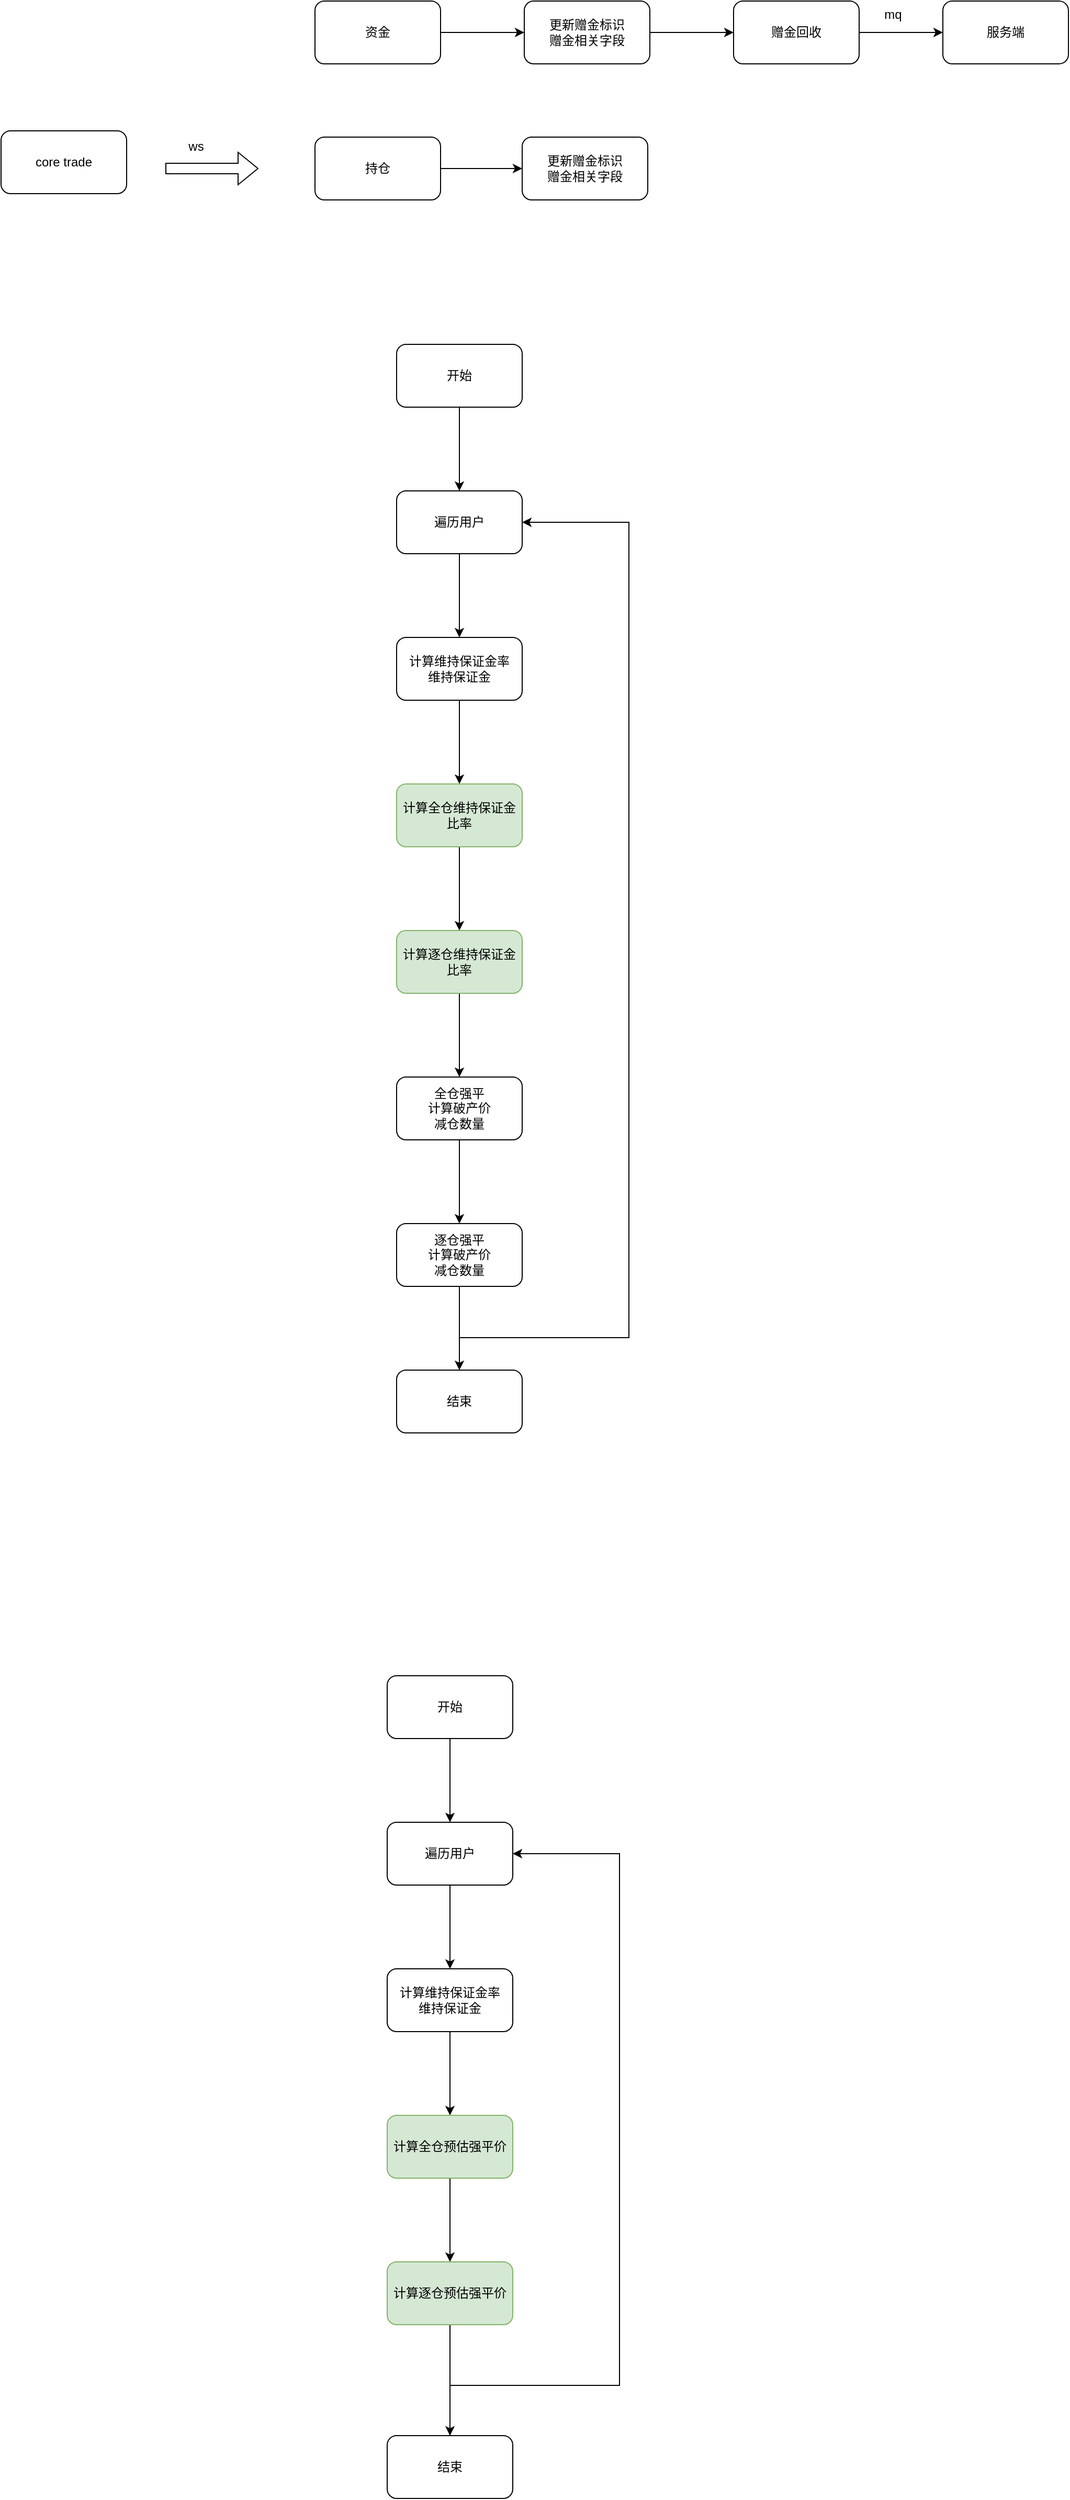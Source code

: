<mxfile version="27.1.6" pages="3">
  <diagram name="赠金爆仓" id="q0zsVlJ_2p4NblxJbRTx">
    <mxGraphModel dx="1261" dy="804" grid="0" gridSize="10" guides="1" tooltips="1" connect="1" arrows="1" fold="1" page="1" pageScale="1" pageWidth="9000" pageHeight="9020" math="0" shadow="0">
      <root>
        <mxCell id="0" />
        <mxCell id="1" parent="0" />
        <mxCell id="gNaUzq_bj4_H-Rj8xfL8-14" value="core trade" style="rounded=1;whiteSpace=wrap;html=1;" vertex="1" parent="1">
          <mxGeometry x="331" y="199" width="120" height="60" as="geometry" />
        </mxCell>
        <mxCell id="gNaUzq_bj4_H-Rj8xfL8-20" value="" style="edgeStyle=orthogonalEdgeStyle;rounded=0;orthogonalLoop=1;jettySize=auto;html=1;" edge="1" parent="1" source="gNaUzq_bj4_H-Rj8xfL8-15" target="gNaUzq_bj4_H-Rj8xfL8-19">
          <mxGeometry relative="1" as="geometry" />
        </mxCell>
        <mxCell id="gNaUzq_bj4_H-Rj8xfL8-15" value="资金" style="rounded=1;whiteSpace=wrap;html=1;" vertex="1" parent="1">
          <mxGeometry x="631" y="75" width="120" height="60" as="geometry" />
        </mxCell>
        <mxCell id="gNaUzq_bj4_H-Rj8xfL8-16" value="" style="shape=flexArrow;endArrow=classic;html=1;rounded=0;" edge="1" parent="1">
          <mxGeometry width="50" height="50" relative="1" as="geometry">
            <mxPoint x="488" y="235" as="sourcePoint" />
            <mxPoint x="577" y="235" as="targetPoint" />
          </mxGeometry>
        </mxCell>
        <mxCell id="gNaUzq_bj4_H-Rj8xfL8-17" value="ws" style="text;html=1;align=center;verticalAlign=middle;resizable=0;points=[];autosize=1;strokeColor=none;fillColor=none;" vertex="1" parent="1">
          <mxGeometry x="500" y="201" width="33" height="26" as="geometry" />
        </mxCell>
        <mxCell id="gNaUzq_bj4_H-Rj8xfL8-22" style="edgeStyle=orthogonalEdgeStyle;rounded=0;orthogonalLoop=1;jettySize=auto;html=1;entryX=0;entryY=0.5;entryDx=0;entryDy=0;" edge="1" parent="1" source="gNaUzq_bj4_H-Rj8xfL8-18" target="gNaUzq_bj4_H-Rj8xfL8-21">
          <mxGeometry relative="1" as="geometry" />
        </mxCell>
        <mxCell id="gNaUzq_bj4_H-Rj8xfL8-18" value="持仓" style="rounded=1;whiteSpace=wrap;html=1;" vertex="1" parent="1">
          <mxGeometry x="631" y="205" width="120" height="60" as="geometry" />
        </mxCell>
        <mxCell id="gNaUzq_bj4_H-Rj8xfL8-24" value="" style="edgeStyle=orthogonalEdgeStyle;rounded=0;orthogonalLoop=1;jettySize=auto;html=1;" edge="1" parent="1" source="gNaUzq_bj4_H-Rj8xfL8-19" target="gNaUzq_bj4_H-Rj8xfL8-23">
          <mxGeometry relative="1" as="geometry" />
        </mxCell>
        <mxCell id="gNaUzq_bj4_H-Rj8xfL8-19" value="更新赠金标识&lt;div&gt;赠金相关字段&lt;/div&gt;" style="whiteSpace=wrap;html=1;rounded=1;" vertex="1" parent="1">
          <mxGeometry x="831" y="75" width="120" height="60" as="geometry" />
        </mxCell>
        <mxCell id="gNaUzq_bj4_H-Rj8xfL8-21" value="更新赠金标识&lt;div&gt;赠金相关字段&lt;/div&gt;" style="whiteSpace=wrap;html=1;rounded=1;" vertex="1" parent="1">
          <mxGeometry x="829" y="205" width="120" height="60" as="geometry" />
        </mxCell>
        <mxCell id="gNaUzq_bj4_H-Rj8xfL8-26" value="" style="edgeStyle=orthogonalEdgeStyle;rounded=0;orthogonalLoop=1;jettySize=auto;html=1;" edge="1" parent="1" source="gNaUzq_bj4_H-Rj8xfL8-23" target="gNaUzq_bj4_H-Rj8xfL8-25">
          <mxGeometry relative="1" as="geometry" />
        </mxCell>
        <mxCell id="gNaUzq_bj4_H-Rj8xfL8-23" value="赠金回收" style="whiteSpace=wrap;html=1;rounded=1;" vertex="1" parent="1">
          <mxGeometry x="1031" y="75" width="120" height="60" as="geometry" />
        </mxCell>
        <mxCell id="gNaUzq_bj4_H-Rj8xfL8-25" value="服务端" style="whiteSpace=wrap;html=1;rounded=1;" vertex="1" parent="1">
          <mxGeometry x="1231" y="75" width="120" height="60" as="geometry" />
        </mxCell>
        <mxCell id="gNaUzq_bj4_H-Rj8xfL8-27" value="mq" style="text;html=1;align=center;verticalAlign=middle;resizable=0;points=[];autosize=1;strokeColor=none;fillColor=none;" vertex="1" parent="1">
          <mxGeometry x="1165" y="75" width="35" height="26" as="geometry" />
        </mxCell>
        <mxCell id="gNaUzq_bj4_H-Rj8xfL8-30" value="" style="edgeStyle=orthogonalEdgeStyle;rounded=0;orthogonalLoop=1;jettySize=auto;html=1;" edge="1" parent="1" source="gNaUzq_bj4_H-Rj8xfL8-28" target="gNaUzq_bj4_H-Rj8xfL8-29">
          <mxGeometry relative="1" as="geometry" />
        </mxCell>
        <mxCell id="gNaUzq_bj4_H-Rj8xfL8-28" value="开始" style="rounded=1;whiteSpace=wrap;html=1;" vertex="1" parent="1">
          <mxGeometry x="709" y="403" width="120" height="60" as="geometry" />
        </mxCell>
        <mxCell id="gNaUzq_bj4_H-Rj8xfL8-32" value="" style="edgeStyle=orthogonalEdgeStyle;rounded=0;orthogonalLoop=1;jettySize=auto;html=1;" edge="1" parent="1" source="gNaUzq_bj4_H-Rj8xfL8-29" target="gNaUzq_bj4_H-Rj8xfL8-31">
          <mxGeometry relative="1" as="geometry" />
        </mxCell>
        <mxCell id="gNaUzq_bj4_H-Rj8xfL8-29" value="遍历用户" style="whiteSpace=wrap;html=1;rounded=1;" vertex="1" parent="1">
          <mxGeometry x="709" y="543" width="120" height="60" as="geometry" />
        </mxCell>
        <mxCell id="gNaUzq_bj4_H-Rj8xfL8-34" value="" style="edgeStyle=orthogonalEdgeStyle;rounded=0;orthogonalLoop=1;jettySize=auto;html=1;" edge="1" parent="1" source="gNaUzq_bj4_H-Rj8xfL8-31" target="gNaUzq_bj4_H-Rj8xfL8-33">
          <mxGeometry relative="1" as="geometry" />
        </mxCell>
        <mxCell id="gNaUzq_bj4_H-Rj8xfL8-31" value="计算维持保证金率&lt;div&gt;维持保证金&lt;/div&gt;" style="whiteSpace=wrap;html=1;rounded=1;" vertex="1" parent="1">
          <mxGeometry x="709" y="683" width="120" height="60" as="geometry" />
        </mxCell>
        <mxCell id="gNaUzq_bj4_H-Rj8xfL8-36" value="" style="edgeStyle=orthogonalEdgeStyle;rounded=0;orthogonalLoop=1;jettySize=auto;html=1;" edge="1" parent="1" source="gNaUzq_bj4_H-Rj8xfL8-33" target="gNaUzq_bj4_H-Rj8xfL8-35">
          <mxGeometry relative="1" as="geometry" />
        </mxCell>
        <mxCell id="gNaUzq_bj4_H-Rj8xfL8-33" value="计算全仓维持保证金比率" style="whiteSpace=wrap;html=1;rounded=1;fillColor=#d5e8d4;strokeColor=#82b366;" vertex="1" parent="1">
          <mxGeometry x="709" y="823" width="120" height="60" as="geometry" />
        </mxCell>
        <mxCell id="gNaUzq_bj4_H-Rj8xfL8-38" value="" style="edgeStyle=orthogonalEdgeStyle;rounded=0;orthogonalLoop=1;jettySize=auto;html=1;" edge="1" parent="1" source="gNaUzq_bj4_H-Rj8xfL8-35" target="gNaUzq_bj4_H-Rj8xfL8-37">
          <mxGeometry relative="1" as="geometry" />
        </mxCell>
        <mxCell id="gNaUzq_bj4_H-Rj8xfL8-35" value="计算逐仓维持保证金比率" style="whiteSpace=wrap;html=1;rounded=1;fillColor=#d5e8d4;strokeColor=#82b366;" vertex="1" parent="1">
          <mxGeometry x="709" y="963" width="120" height="60" as="geometry" />
        </mxCell>
        <mxCell id="gNaUzq_bj4_H-Rj8xfL8-40" value="" style="edgeStyle=orthogonalEdgeStyle;rounded=0;orthogonalLoop=1;jettySize=auto;html=1;" edge="1" parent="1" source="gNaUzq_bj4_H-Rj8xfL8-37" target="gNaUzq_bj4_H-Rj8xfL8-39">
          <mxGeometry relative="1" as="geometry" />
        </mxCell>
        <mxCell id="gNaUzq_bj4_H-Rj8xfL8-37" value="全仓强平&lt;div&gt;计算破产价&lt;/div&gt;&lt;div&gt;减仓数量&lt;/div&gt;" style="whiteSpace=wrap;html=1;rounded=1;" vertex="1" parent="1">
          <mxGeometry x="709" y="1103" width="120" height="60" as="geometry" />
        </mxCell>
        <mxCell id="gNaUzq_bj4_H-Rj8xfL8-42" value="" style="edgeStyle=orthogonalEdgeStyle;rounded=0;orthogonalLoop=1;jettySize=auto;html=1;" edge="1" parent="1" source="gNaUzq_bj4_H-Rj8xfL8-39" target="gNaUzq_bj4_H-Rj8xfL8-41">
          <mxGeometry relative="1" as="geometry" />
        </mxCell>
        <mxCell id="gNaUzq_bj4_H-Rj8xfL8-43" style="edgeStyle=orthogonalEdgeStyle;rounded=0;orthogonalLoop=1;jettySize=auto;html=1;entryX=1;entryY=0.5;entryDx=0;entryDy=0;" edge="1" parent="1" target="gNaUzq_bj4_H-Rj8xfL8-29">
          <mxGeometry relative="1" as="geometry">
            <mxPoint x="769" y="1352" as="sourcePoint" />
            <Array as="points">
              <mxPoint x="931" y="1352" />
              <mxPoint x="931" y="573" />
            </Array>
          </mxGeometry>
        </mxCell>
        <mxCell id="gNaUzq_bj4_H-Rj8xfL8-39" value="逐仓强平&lt;div&gt;计算破产价&lt;/div&gt;&lt;div&gt;减仓数量&lt;/div&gt;" style="whiteSpace=wrap;html=1;rounded=1;" vertex="1" parent="1">
          <mxGeometry x="709" y="1243" width="120" height="60" as="geometry" />
        </mxCell>
        <mxCell id="gNaUzq_bj4_H-Rj8xfL8-41" value="结束" style="whiteSpace=wrap;html=1;rounded=1;" vertex="1" parent="1">
          <mxGeometry x="709" y="1383" width="120" height="60" as="geometry" />
        </mxCell>
        <mxCell id="gNaUzq_bj4_H-Rj8xfL8-45" value="" style="edgeStyle=orthogonalEdgeStyle;rounded=0;orthogonalLoop=1;jettySize=auto;html=1;" edge="1" parent="1" source="gNaUzq_bj4_H-Rj8xfL8-46" target="gNaUzq_bj4_H-Rj8xfL8-48">
          <mxGeometry relative="1" as="geometry" />
        </mxCell>
        <mxCell id="gNaUzq_bj4_H-Rj8xfL8-46" value="开始" style="rounded=1;whiteSpace=wrap;html=1;" vertex="1" parent="1">
          <mxGeometry x="700" y="1675" width="120" height="60" as="geometry" />
        </mxCell>
        <mxCell id="gNaUzq_bj4_H-Rj8xfL8-47" value="" style="edgeStyle=orthogonalEdgeStyle;rounded=0;orthogonalLoop=1;jettySize=auto;html=1;" edge="1" parent="1" source="gNaUzq_bj4_H-Rj8xfL8-48" target="gNaUzq_bj4_H-Rj8xfL8-50">
          <mxGeometry relative="1" as="geometry" />
        </mxCell>
        <mxCell id="gNaUzq_bj4_H-Rj8xfL8-48" value="遍历用户" style="whiteSpace=wrap;html=1;rounded=1;" vertex="1" parent="1">
          <mxGeometry x="700" y="1815" width="120" height="60" as="geometry" />
        </mxCell>
        <mxCell id="gNaUzq_bj4_H-Rj8xfL8-49" value="" style="edgeStyle=orthogonalEdgeStyle;rounded=0;orthogonalLoop=1;jettySize=auto;html=1;" edge="1" parent="1" source="gNaUzq_bj4_H-Rj8xfL8-50" target="gNaUzq_bj4_H-Rj8xfL8-52">
          <mxGeometry relative="1" as="geometry" />
        </mxCell>
        <mxCell id="gNaUzq_bj4_H-Rj8xfL8-50" value="计算维持保证金率&lt;div&gt;维持保证金&lt;/div&gt;" style="whiteSpace=wrap;html=1;rounded=1;" vertex="1" parent="1">
          <mxGeometry x="700" y="1955" width="120" height="60" as="geometry" />
        </mxCell>
        <mxCell id="gNaUzq_bj4_H-Rj8xfL8-51" value="" style="edgeStyle=orthogonalEdgeStyle;rounded=0;orthogonalLoop=1;jettySize=auto;html=1;" edge="1" parent="1" source="gNaUzq_bj4_H-Rj8xfL8-52" target="gNaUzq_bj4_H-Rj8xfL8-54">
          <mxGeometry relative="1" as="geometry" />
        </mxCell>
        <mxCell id="gNaUzq_bj4_H-Rj8xfL8-52" value="计算全仓预估强平价" style="whiteSpace=wrap;html=1;rounded=1;fillColor=#d5e8d4;strokeColor=#82b366;" vertex="1" parent="1">
          <mxGeometry x="700" y="2095" width="120" height="60" as="geometry" />
        </mxCell>
        <mxCell id="gNaUzq_bj4_H-Rj8xfL8-62" style="edgeStyle=orthogonalEdgeStyle;rounded=0;orthogonalLoop=1;jettySize=auto;html=1;entryX=0.5;entryY=0;entryDx=0;entryDy=0;" edge="1" parent="1" source="gNaUzq_bj4_H-Rj8xfL8-54" target="gNaUzq_bj4_H-Rj8xfL8-61">
          <mxGeometry relative="1" as="geometry" />
        </mxCell>
        <mxCell id="gNaUzq_bj4_H-Rj8xfL8-54" value="计算逐仓预估强平价" style="whiteSpace=wrap;html=1;rounded=1;fillColor=#d5e8d4;strokeColor=#82b366;" vertex="1" parent="1">
          <mxGeometry x="700" y="2235" width="120" height="60" as="geometry" />
        </mxCell>
        <mxCell id="gNaUzq_bj4_H-Rj8xfL8-58" style="edgeStyle=orthogonalEdgeStyle;rounded=0;orthogonalLoop=1;jettySize=auto;html=1;entryX=1;entryY=0.5;entryDx=0;entryDy=0;" edge="1" parent="1" target="gNaUzq_bj4_H-Rj8xfL8-48" source="gNaUzq_bj4_H-Rj8xfL8-61">
          <mxGeometry relative="1" as="geometry">
            <mxPoint x="760" y="2624" as="sourcePoint" />
            <Array as="points">
              <mxPoint x="760" y="2353" />
              <mxPoint x="922" y="2353" />
              <mxPoint x="922" y="1845" />
            </Array>
          </mxGeometry>
        </mxCell>
        <mxCell id="gNaUzq_bj4_H-Rj8xfL8-61" value="结束" style="rounded=1;whiteSpace=wrap;html=1;" vertex="1" parent="1">
          <mxGeometry x="700" y="2401" width="120" height="60" as="geometry" />
        </mxCell>
      </root>
    </mxGraphModel>
  </diagram>
  <diagram id="hH21MFM47_vJxrMxJxIC" name="第 2 页">
    <mxGraphModel dx="2102" dy="1340" grid="0" gridSize="10" guides="1" tooltips="1" connect="1" arrows="1" fold="1" page="1" pageScale="1" pageWidth="9000" pageHeight="9020" math="0" shadow="0">
      <root>
        <mxCell id="0" />
        <mxCell id="1" parent="0" />
        <mxCell id="e08Ut68aM3iGV69jzEW4-3" value="" style="edgeStyle=orthogonalEdgeStyle;rounded=0;orthogonalLoop=1;jettySize=auto;html=1;" edge="1" parent="1" source="e08Ut68aM3iGV69jzEW4-1" target="e08Ut68aM3iGV69jzEW4-2">
          <mxGeometry relative="1" as="geometry" />
        </mxCell>
        <mxCell id="e08Ut68aM3iGV69jzEW4-1" value="开始" style="rounded=1;whiteSpace=wrap;html=1;" vertex="1" parent="1">
          <mxGeometry x="368" y="101" width="120" height="60" as="geometry" />
        </mxCell>
        <mxCell id="e08Ut68aM3iGV69jzEW4-5" value="" style="edgeStyle=orthogonalEdgeStyle;rounded=0;orthogonalLoop=1;jettySize=auto;html=1;" edge="1" parent="1" source="e08Ut68aM3iGV69jzEW4-2" target="e08Ut68aM3iGV69jzEW4-4">
          <mxGeometry relative="1" as="geometry" />
        </mxCell>
        <mxCell id="e08Ut68aM3iGV69jzEW4-2" value="全仓爆仓" style="whiteSpace=wrap;html=1;rounded=1;" vertex="1" parent="1">
          <mxGeometry x="368" y="241" width="120" height="60" as="geometry" />
        </mxCell>
        <mxCell id="e08Ut68aM3iGV69jzEW4-7" value="" style="edgeStyle=orthogonalEdgeStyle;rounded=0;orthogonalLoop=1;jettySize=auto;html=1;" edge="1" parent="1" source="e08Ut68aM3iGV69jzEW4-4" target="e08Ut68aM3iGV69jzEW4-6">
          <mxGeometry relative="1" as="geometry" />
        </mxCell>
        <mxCell id="e08Ut68aM3iGV69jzEW4-4" value="全仓合约按照upl倒序" style="whiteSpace=wrap;html=1;rounded=1;" vertex="1" parent="1">
          <mxGeometry x="368" y="381" width="120" height="60" as="geometry" />
        </mxCell>
        <mxCell id="e08Ut68aM3iGV69jzEW4-9" value="" style="edgeStyle=orthogonalEdgeStyle;rounded=0;orthogonalLoop=1;jettySize=auto;html=1;" edge="1" parent="1" source="e08Ut68aM3iGV69jzEW4-6" target="e08Ut68aM3iGV69jzEW4-8">
          <mxGeometry relative="1" as="geometry" />
        </mxCell>
        <mxCell id="e08Ut68aM3iGV69jzEW4-6" value="遍历合约" style="whiteSpace=wrap;html=1;rounded=1;" vertex="1" parent="1">
          <mxGeometry x="368" y="521" width="120" height="60" as="geometry" />
        </mxCell>
        <mxCell id="e08Ut68aM3iGV69jzEW4-11" value="" style="edgeStyle=orthogonalEdgeStyle;rounded=0;orthogonalLoop=1;jettySize=auto;html=1;" edge="1" parent="1" source="e08Ut68aM3iGV69jzEW4-8" target="e08Ut68aM3iGV69jzEW4-10">
          <mxGeometry relative="1" as="geometry" />
        </mxCell>
        <mxCell id="e08Ut68aM3iGV69jzEW4-8" value="遍历合约仓位" style="whiteSpace=wrap;html=1;rounded=1;" vertex="1" parent="1">
          <mxGeometry x="368" y="661" width="120" height="60" as="geometry" />
        </mxCell>
        <mxCell id="e08Ut68aM3iGV69jzEW4-13" value="" style="edgeStyle=orthogonalEdgeStyle;rounded=0;orthogonalLoop=1;jettySize=auto;html=1;" edge="1" parent="1" source="e08Ut68aM3iGV69jzEW4-10" target="e08Ut68aM3iGV69jzEW4-12">
          <mxGeometry relative="1" as="geometry" />
        </mxCell>
        <mxCell id="e08Ut68aM3iGV69jzEW4-16" value="" style="edgeStyle=orthogonalEdgeStyle;rounded=0;orthogonalLoop=1;jettySize=auto;html=1;" edge="1" parent="1" source="e08Ut68aM3iGV69jzEW4-10" target="e08Ut68aM3iGV69jzEW4-15">
          <mxGeometry relative="1" as="geometry" />
        </mxCell>
        <mxCell id="e08Ut68aM3iGV69jzEW4-10" value="是否是主合约爆仓" style="rhombus;whiteSpace=wrap;html=1;rounded=1;" vertex="1" parent="1">
          <mxGeometry x="388" y="791" width="80" height="80" as="geometry" />
        </mxCell>
        <mxCell id="e08Ut68aM3iGV69jzEW4-18" value="" style="edgeStyle=orthogonalEdgeStyle;rounded=0;orthogonalLoop=1;jettySize=auto;html=1;" edge="1" parent="1" source="e08Ut68aM3iGV69jzEW4-12" target="e08Ut68aM3iGV69jzEW4-17">
          <mxGeometry relative="1" as="geometry" />
        </mxCell>
        <mxCell id="e08Ut68aM3iGV69jzEW4-12" value="计算破产价" style="whiteSpace=wrap;html=1;rounded=1;" vertex="1" parent="1">
          <mxGeometry x="368" y="961" width="120" height="60" as="geometry" />
        </mxCell>
        <mxCell id="e08Ut68aM3iGV69jzEW4-14" value="是" style="text;html=1;align=center;verticalAlign=middle;resizable=0;points=[];autosize=1;strokeColor=none;fillColor=none;" vertex="1" parent="1">
          <mxGeometry x="426" y="894" width="30" height="26" as="geometry" />
        </mxCell>
        <mxCell id="e08Ut68aM3iGV69jzEW4-15" value="破产价=标记价" style="whiteSpace=wrap;html=1;rounded=1;" vertex="1" parent="1">
          <mxGeometry x="528" y="801" width="120" height="60" as="geometry" />
        </mxCell>
        <mxCell id="e08Ut68aM3iGV69jzEW4-20" value="" style="edgeStyle=orthogonalEdgeStyle;rounded=0;orthogonalLoop=1;jettySize=auto;html=1;" edge="1" parent="1" source="e08Ut68aM3iGV69jzEW4-17" target="e08Ut68aM3iGV69jzEW4-19">
          <mxGeometry relative="1" as="geometry" />
        </mxCell>
        <mxCell id="e08Ut68aM3iGV69jzEW4-23" value="" style="edgeStyle=orthogonalEdgeStyle;rounded=0;orthogonalLoop=1;jettySize=auto;html=1;" edge="1" parent="1" source="e08Ut68aM3iGV69jzEW4-17" target="e08Ut68aM3iGV69jzEW4-22">
          <mxGeometry relative="1" as="geometry" />
        </mxCell>
        <mxCell id="e08Ut68aM3iGV69jzEW4-17" value="强平数量大于0" style="rhombus;whiteSpace=wrap;html=1;rounded=1;" vertex="1" parent="1">
          <mxGeometry x="388" y="1091" width="80" height="80" as="geometry" />
        </mxCell>
        <mxCell id="e08Ut68aM3iGV69jzEW4-19" value="跳过" style="whiteSpace=wrap;html=1;rounded=1;" vertex="1" parent="1">
          <mxGeometry x="528" y="1101" width="120" height="60" as="geometry" />
        </mxCell>
        <mxCell id="e08Ut68aM3iGV69jzEW4-21" style="edgeStyle=orthogonalEdgeStyle;rounded=0;orthogonalLoop=1;jettySize=auto;html=1;entryX=1;entryY=0.367;entryDx=0;entryDy=0;entryPerimeter=0;" edge="1" parent="1" source="e08Ut68aM3iGV69jzEW4-19" target="e08Ut68aM3iGV69jzEW4-8">
          <mxGeometry relative="1" as="geometry">
            <Array as="points">
              <mxPoint x="730" y="1131" />
              <mxPoint x="730" y="683" />
            </Array>
          </mxGeometry>
        </mxCell>
        <mxCell id="e08Ut68aM3iGV69jzEW4-27" value="" style="edgeStyle=orthogonalEdgeStyle;rounded=0;orthogonalLoop=1;jettySize=auto;html=1;" edge="1" parent="1" source="e08Ut68aM3iGV69jzEW4-22" target="e08Ut68aM3iGV69jzEW4-26">
          <mxGeometry relative="1" as="geometry" />
        </mxCell>
        <mxCell id="e08Ut68aM3iGV69jzEW4-22" value="强平" style="whiteSpace=wrap;html=1;rounded=1;" vertex="1" parent="1">
          <mxGeometry x="368" y="1261" width="120" height="60" as="geometry" />
        </mxCell>
        <mxCell id="e08Ut68aM3iGV69jzEW4-29" value="" style="edgeStyle=orthogonalEdgeStyle;rounded=0;orthogonalLoop=1;jettySize=auto;html=1;" edge="1" parent="1" source="e08Ut68aM3iGV69jzEW4-26" target="e08Ut68aM3iGV69jzEW4-28">
          <mxGeometry relative="1" as="geometry" />
        </mxCell>
        <mxCell id="e08Ut68aM3iGV69jzEW4-32" value="" style="edgeStyle=orthogonalEdgeStyle;rounded=0;orthogonalLoop=1;jettySize=auto;html=1;" edge="1" parent="1" source="e08Ut68aM3iGV69jzEW4-26" target="e08Ut68aM3iGV69jzEW4-31">
          <mxGeometry relative="1" as="geometry" />
        </mxCell>
        <mxCell id="e08Ut68aM3iGV69jzEW4-26" value="主合约是否设置" style="rhombus;whiteSpace=wrap;html=1;rounded=1;" vertex="1" parent="1">
          <mxGeometry x="388" y="1391" width="80" height="80" as="geometry" />
        </mxCell>
        <mxCell id="e08Ut68aM3iGV69jzEW4-28" value="跳过" style="whiteSpace=wrap;html=1;rounded=1;" vertex="1" parent="1">
          <mxGeometry x="528" y="1401" width="120" height="60" as="geometry" />
        </mxCell>
        <mxCell id="e08Ut68aM3iGV69jzEW4-30" value="是" style="text;html=1;align=center;verticalAlign=middle;resizable=0;points=[];autosize=1;strokeColor=none;fillColor=none;" vertex="1" parent="1">
          <mxGeometry x="481" y="1406" width="30" height="26" as="geometry" />
        </mxCell>
        <mxCell id="e08Ut68aM3iGV69jzEW4-36" value="" style="edgeStyle=orthogonalEdgeStyle;rounded=0;orthogonalLoop=1;jettySize=auto;html=1;" edge="1" parent="1" source="e08Ut68aM3iGV69jzEW4-31" target="e08Ut68aM3iGV69jzEW4-35">
          <mxGeometry relative="1" as="geometry" />
        </mxCell>
        <mxCell id="e08Ut68aM3iGV69jzEW4-31" value="设置主合约" style="whiteSpace=wrap;html=1;rounded=1;" vertex="1" parent="1">
          <mxGeometry x="368" y="1561" width="120" height="60" as="geometry" />
        </mxCell>
        <mxCell id="e08Ut68aM3iGV69jzEW4-33" value="否" style="text;html=1;align=center;verticalAlign=middle;resizable=0;points=[];autosize=1;strokeColor=none;fillColor=none;" vertex="1" parent="1">
          <mxGeometry x="431" y="1482" width="30" height="26" as="geometry" />
        </mxCell>
        <mxCell id="e08Ut68aM3iGV69jzEW4-34" style="edgeStyle=orthogonalEdgeStyle;rounded=0;orthogonalLoop=1;jettySize=auto;html=1;entryX=0;entryY=0.4;entryDx=0;entryDy=0;entryPerimeter=0;" edge="1" parent="1" source="e08Ut68aM3iGV69jzEW4-31" target="e08Ut68aM3iGV69jzEW4-6">
          <mxGeometry relative="1" as="geometry">
            <Array as="points">
              <mxPoint x="204" y="1591" />
              <mxPoint x="204" y="545" />
            </Array>
          </mxGeometry>
        </mxCell>
        <mxCell id="e08Ut68aM3iGV69jzEW4-35" value="结束" style="whiteSpace=wrap;html=1;rounded=1;" vertex="1" parent="1">
          <mxGeometry x="368" y="1701" width="120" height="60" as="geometry" />
        </mxCell>
      </root>
    </mxGraphModel>
  </diagram>
  <diagram id="q4jk1NcP4Jw_SsCVj1xq" name="第 3 页">
    <mxGraphModel dx="946" dy="9623" grid="0" gridSize="10" guides="1" tooltips="1" connect="1" arrows="1" fold="1" page="1" pageScale="1" pageWidth="9000" pageHeight="9020" math="0" shadow="0">
      <root>
        <mxCell id="0" />
        <mxCell id="1" parent="0" />
        <mxCell id="zH4sggWRhtqLE8xvHV8S-3" value="" style="edgeStyle=orthogonalEdgeStyle;rounded=0;orthogonalLoop=1;jettySize=auto;html=1;" edge="1" parent="1" source="zH4sggWRhtqLE8xvHV8S-1" target="zH4sggWRhtqLE8xvHV8S-2">
          <mxGeometry relative="1" as="geometry" />
        </mxCell>
        <mxCell id="zH4sggWRhtqLE8xvHV8S-1" value="计算所有强平的全仓仓位" style="rounded=1;whiteSpace=wrap;html=1;" vertex="1" parent="1">
          <mxGeometry x="423" y="120" width="120" height="60" as="geometry" />
        </mxCell>
        <mxCell id="zH4sggWRhtqLE8xvHV8S-5" value="" style="edgeStyle=orthogonalEdgeStyle;rounded=0;orthogonalLoop=1;jettySize=auto;html=1;" edge="1" parent="1" source="zH4sggWRhtqLE8xvHV8S-2" target="zH4sggWRhtqLE8xvHV8S-4">
          <mxGeometry relative="1" as="geometry" />
        </mxCell>
        <mxCell id="zH4sggWRhtqLE8xvHV8S-2" value="计算pnl&lt;div&gt;（接管价-持仓均价）*强平数量*仓位方向&lt;/div&gt;" style="whiteSpace=wrap;html=1;rounded=1;" vertex="1" parent="1">
          <mxGeometry x="423" y="260" width="120" height="60" as="geometry" />
        </mxCell>
        <mxCell id="zH4sggWRhtqLE8xvHV8S-9" value="" style="edgeStyle=orthogonalEdgeStyle;rounded=0;orthogonalLoop=1;jettySize=auto;html=1;" edge="1" parent="1" source="zH4sggWRhtqLE8xvHV8S-4" target="zH4sggWRhtqLE8xvHV8S-8">
          <mxGeometry relative="1" as="geometry" />
        </mxCell>
        <mxCell id="zH4sggWRhtqLE8xvHV8S-4" value="计算所有的强平费&lt;div&gt;强平数量*强平费*接管价&lt;/div&gt;" style="whiteSpace=wrap;html=1;rounded=1;" vertex="1" parent="1">
          <mxGeometry x="423" y="400" width="120" height="60" as="geometry" />
        </mxCell>
        <mxCell id="zH4sggWRhtqLE8xvHV8S-7" style="edgeStyle=orthogonalEdgeStyle;rounded=0;orthogonalLoop=1;jettySize=auto;html=1;entryX=0.5;entryY=0;entryDx=0;entryDy=0;" edge="1" parent="1" source="zH4sggWRhtqLE8xvHV8S-6" target="zH4sggWRhtqLE8xvHV8S-1">
          <mxGeometry relative="1" as="geometry" />
        </mxCell>
        <mxCell id="zH4sggWRhtqLE8xvHV8S-6" value="开始" style="rounded=1;whiteSpace=wrap;html=1;" vertex="1" parent="1">
          <mxGeometry x="423" y="-17" width="120" height="60" as="geometry" />
        </mxCell>
        <mxCell id="zH4sggWRhtqLE8xvHV8S-11" value="" style="edgeStyle=orthogonalEdgeStyle;rounded=0;orthogonalLoop=1;jettySize=auto;html=1;" edge="1" parent="1" source="zH4sggWRhtqLE8xvHV8S-8" target="zH4sggWRhtqLE8xvHV8S-10">
          <mxGeometry relative="1" as="geometry" />
        </mxCell>
        <mxCell id="zH4sggWRhtqLE8xvHV8S-8" value="计算所有逐仓占用" style="whiteSpace=wrap;html=1;rounded=1;" vertex="1" parent="1">
          <mxGeometry x="423" y="540" width="120" height="60" as="geometry" />
        </mxCell>
        <mxCell id="zH4sggWRhtqLE8xvHV8S-13" value="" style="edgeStyle=orthogonalEdgeStyle;rounded=0;orthogonalLoop=1;jettySize=auto;html=1;" edge="1" parent="1" source="zH4sggWRhtqLE8xvHV8S-10" target="zH4sggWRhtqLE8xvHV8S-12">
          <mxGeometry relative="1" as="geometry" />
        </mxCell>
        <mxCell id="zH4sggWRhtqLE8xvHV8S-10" value="剩余金额&lt;div&gt;balace+盈亏-强平费-逐仓占用&lt;/div&gt;" style="whiteSpace=wrap;html=1;rounded=1;" vertex="1" parent="1">
          <mxGeometry x="423" y="680" width="120" height="60" as="geometry" />
        </mxCell>
        <mxCell id="zH4sggWRhtqLE8xvHV8S-15" value="" style="edgeStyle=orthogonalEdgeStyle;rounded=0;orthogonalLoop=1;jettySize=auto;html=1;" edge="1" parent="1" source="zH4sggWRhtqLE8xvHV8S-12" target="zH4sggWRhtqLE8xvHV8S-14">
          <mxGeometry relative="1" as="geometry" />
        </mxCell>
        <mxCell id="zH4sggWRhtqLE8xvHV8S-18" value="" style="edgeStyle=orthogonalEdgeStyle;rounded=0;orthogonalLoop=1;jettySize=auto;html=1;" edge="1" parent="1" source="zH4sggWRhtqLE8xvHV8S-12" target="zH4sggWRhtqLE8xvHV8S-17">
          <mxGeometry relative="1" as="geometry" />
        </mxCell>
        <mxCell id="zH4sggWRhtqLE8xvHV8S-12" value="判断剩余abs大于1" style="rhombus;whiteSpace=wrap;html=1;rounded=1;" vertex="1" parent="1">
          <mxGeometry x="443" y="810" width="80" height="80" as="geometry" />
        </mxCell>
        <mxCell id="zH4sggWRhtqLE8xvHV8S-14" value="结束" style="whiteSpace=wrap;html=1;rounded=1;" vertex="1" parent="1">
          <mxGeometry x="583" y="820" width="120" height="60" as="geometry" />
        </mxCell>
        <mxCell id="zH4sggWRhtqLE8xvHV8S-16" value="否" style="text;html=1;align=center;verticalAlign=middle;resizable=0;points=[];autosize=1;strokeColor=none;fillColor=none;" vertex="1" parent="1">
          <mxGeometry x="532" y="825" width="30" height="26" as="geometry" />
        </mxCell>
        <mxCell id="zH4sggWRhtqLE8xvHV8S-20" value="" style="edgeStyle=orthogonalEdgeStyle;rounded=0;orthogonalLoop=1;jettySize=auto;html=1;" edge="1" parent="1" source="zH4sggWRhtqLE8xvHV8S-17" target="zH4sggWRhtqLE8xvHV8S-19">
          <mxGeometry relative="1" as="geometry" />
        </mxCell>
        <mxCell id="zH4sggWRhtqLE8xvHV8S-17" value="lark 通知" style="whiteSpace=wrap;html=1;rounded=1;" vertex="1" parent="1">
          <mxGeometry x="423" y="980" width="120" height="60" as="geometry" />
        </mxCell>
        <mxCell id="zH4sggWRhtqLE8xvHV8S-19" value="结束" style="whiteSpace=wrap;html=1;rounded=1;" vertex="1" parent="1">
          <mxGeometry x="423" y="1120" width="120" height="60" as="geometry" />
        </mxCell>
      </root>
    </mxGraphModel>
  </diagram>
</mxfile>
